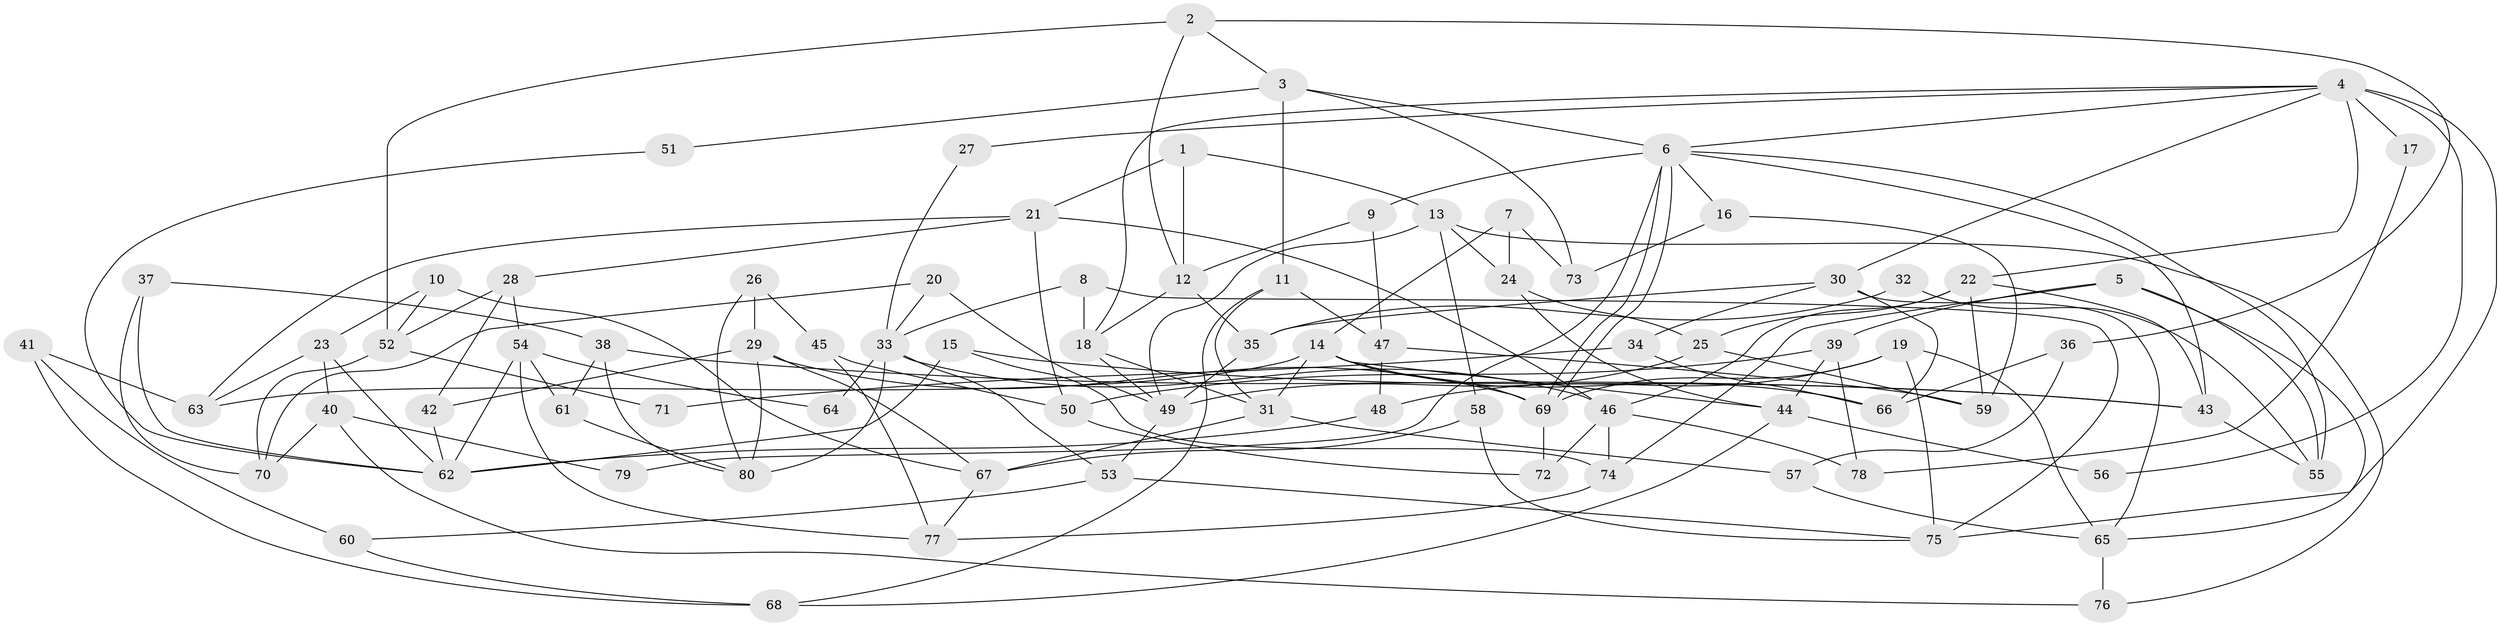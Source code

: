 // coarse degree distribution, {8: 0.12, 5: 0.16, 7: 0.08, 12: 0.02, 3: 0.22, 6: 0.08, 2: 0.14, 9: 0.02, 4: 0.14, 10: 0.02}
// Generated by graph-tools (version 1.1) at 2025/51/03/04/25 22:51:06]
// undirected, 80 vertices, 160 edges
graph export_dot {
  node [color=gray90,style=filled];
  1;
  2;
  3;
  4;
  5;
  6;
  7;
  8;
  9;
  10;
  11;
  12;
  13;
  14;
  15;
  16;
  17;
  18;
  19;
  20;
  21;
  22;
  23;
  24;
  25;
  26;
  27;
  28;
  29;
  30;
  31;
  32;
  33;
  34;
  35;
  36;
  37;
  38;
  39;
  40;
  41;
  42;
  43;
  44;
  45;
  46;
  47;
  48;
  49;
  50;
  51;
  52;
  53;
  54;
  55;
  56;
  57;
  58;
  59;
  60;
  61;
  62;
  63;
  64;
  65;
  66;
  67;
  68;
  69;
  70;
  71;
  72;
  73;
  74;
  75;
  76;
  77;
  78;
  79;
  80;
  1 -- 13;
  1 -- 21;
  1 -- 12;
  2 -- 12;
  2 -- 52;
  2 -- 3;
  2 -- 36;
  3 -- 6;
  3 -- 11;
  3 -- 51;
  3 -- 73;
  4 -- 18;
  4 -- 30;
  4 -- 6;
  4 -- 17;
  4 -- 22;
  4 -- 27;
  4 -- 56;
  4 -- 75;
  5 -- 65;
  5 -- 74;
  5 -- 39;
  5 -- 55;
  6 -- 69;
  6 -- 69;
  6 -- 9;
  6 -- 16;
  6 -- 43;
  6 -- 55;
  6 -- 79;
  7 -- 14;
  7 -- 73;
  7 -- 24;
  8 -- 75;
  8 -- 18;
  8 -- 33;
  9 -- 12;
  9 -- 47;
  10 -- 23;
  10 -- 52;
  10 -- 67;
  11 -- 31;
  11 -- 47;
  11 -- 68;
  12 -- 18;
  12 -- 35;
  13 -- 49;
  13 -- 24;
  13 -- 58;
  13 -- 76;
  14 -- 44;
  14 -- 69;
  14 -- 31;
  14 -- 63;
  14 -- 66;
  15 -- 43;
  15 -- 74;
  15 -- 62;
  16 -- 59;
  16 -- 73;
  17 -- 78;
  18 -- 31;
  18 -- 49;
  19 -- 69;
  19 -- 75;
  19 -- 48;
  19 -- 65;
  20 -- 49;
  20 -- 70;
  20 -- 33;
  21 -- 46;
  21 -- 63;
  21 -- 28;
  21 -- 50;
  22 -- 43;
  22 -- 25;
  22 -- 46;
  22 -- 59;
  23 -- 63;
  23 -- 62;
  23 -- 40;
  24 -- 25;
  24 -- 44;
  25 -- 59;
  25 -- 49;
  26 -- 29;
  26 -- 80;
  26 -- 45;
  27 -- 33;
  28 -- 54;
  28 -- 42;
  28 -- 52;
  29 -- 42;
  29 -- 67;
  29 -- 69;
  29 -- 80;
  30 -- 65;
  30 -- 35;
  30 -- 34;
  30 -- 66;
  31 -- 67;
  31 -- 57;
  32 -- 35;
  32 -- 55;
  33 -- 46;
  33 -- 53;
  33 -- 64;
  33 -- 80;
  34 -- 66;
  34 -- 71;
  35 -- 49;
  36 -- 66;
  36 -- 57;
  37 -- 62;
  37 -- 38;
  37 -- 70;
  38 -- 43;
  38 -- 80;
  38 -- 61;
  39 -- 50;
  39 -- 44;
  39 -- 78;
  40 -- 76;
  40 -- 70;
  40 -- 79;
  41 -- 60;
  41 -- 68;
  41 -- 63;
  42 -- 62;
  43 -- 55;
  44 -- 56;
  44 -- 68;
  45 -- 50;
  45 -- 77;
  46 -- 72;
  46 -- 74;
  46 -- 78;
  47 -- 48;
  47 -- 59;
  48 -- 62;
  49 -- 53;
  50 -- 72;
  51 -- 62;
  52 -- 70;
  52 -- 71;
  53 -- 75;
  53 -- 60;
  54 -- 61;
  54 -- 62;
  54 -- 64;
  54 -- 77;
  57 -- 65;
  58 -- 67;
  58 -- 75;
  60 -- 68;
  61 -- 80;
  65 -- 76;
  67 -- 77;
  69 -- 72;
  74 -- 77;
}
